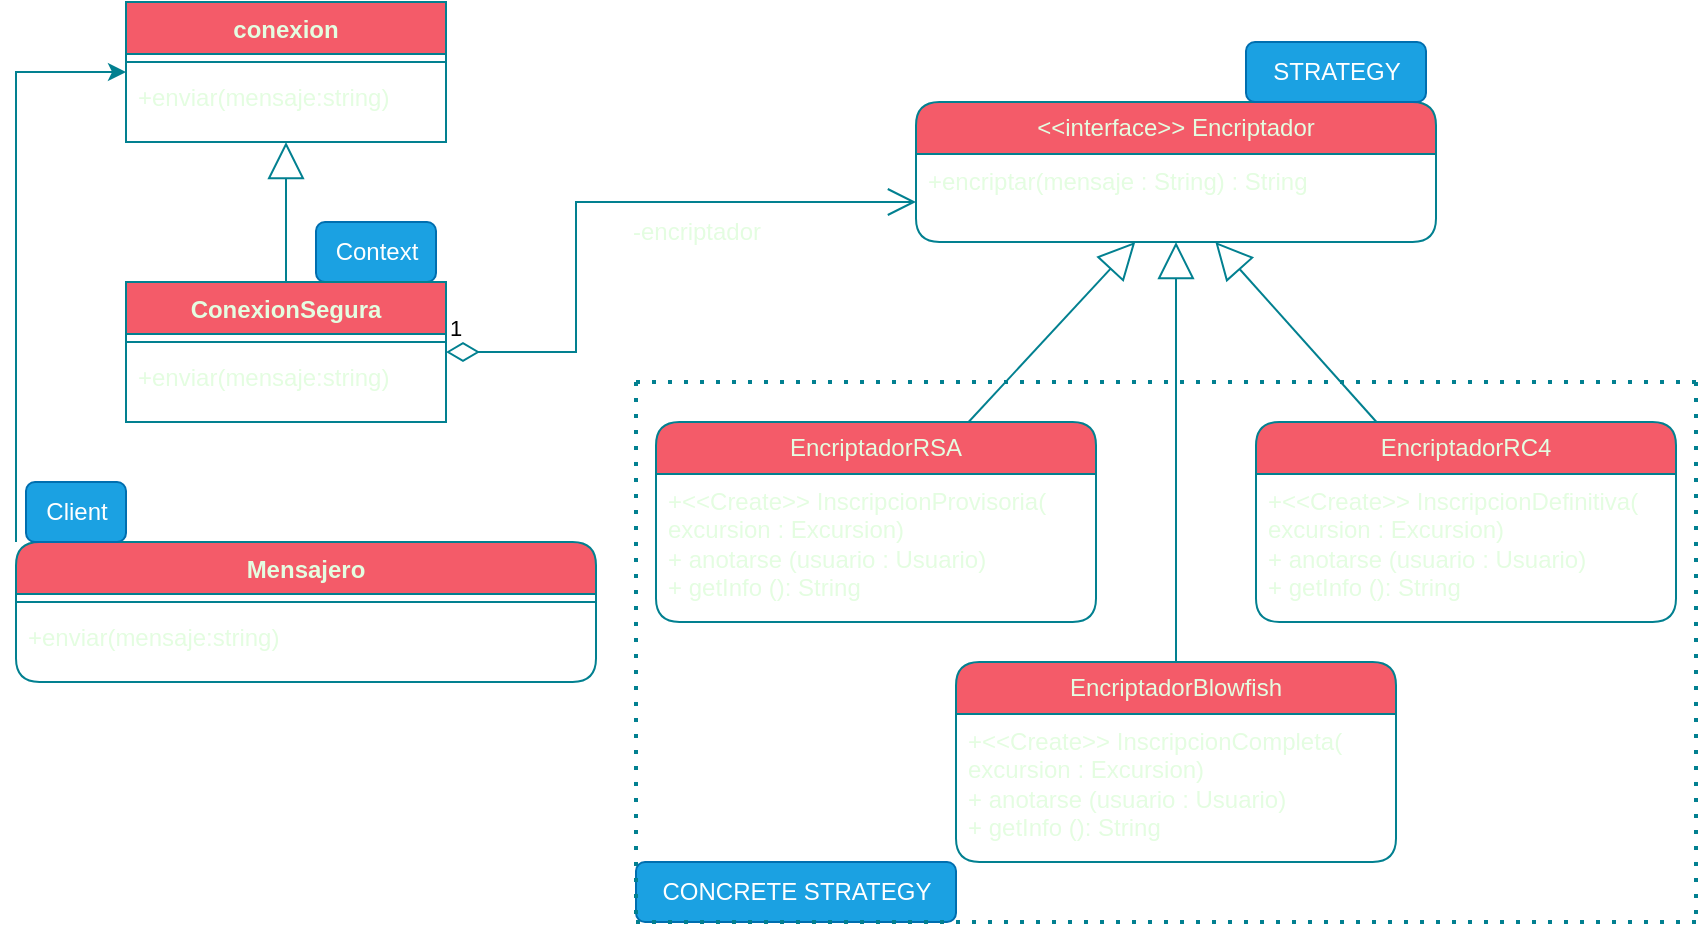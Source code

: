<mxfile version="24.0.4" type="device">
  <diagram name="Página-1" id="rnQ-FR-HW7EkudksvXDS">
    <mxGraphModel dx="858" dy="526" grid="1" gridSize="10" guides="1" tooltips="1" connect="1" arrows="1" fold="1" page="1" pageScale="1" pageWidth="827" pageHeight="1169" math="0" shadow="0">
      <root>
        <mxCell id="0" />
        <mxCell id="1" parent="0" />
        <mxCell id="Zq9EVmktJtV4o39hRyaE-16" style="edgeStyle=orthogonalEdgeStyle;rounded=0;orthogonalLoop=1;jettySize=auto;html=1;labelBackgroundColor=none;strokeColor=#028090;fontColor=default;" edge="1" parent="1" source="elaqadn__Zsb7Rm-6npa-1" target="Zq9EVmktJtV4o39hRyaE-7">
          <mxGeometry relative="1" as="geometry">
            <Array as="points">
              <mxPoint x="10" y="135" />
            </Array>
          </mxGeometry>
        </mxCell>
        <mxCell id="elaqadn__Zsb7Rm-6npa-1" value="Mensajero" style="swimlane;fontStyle=1;align=center;verticalAlign=top;childLayout=stackLayout;horizontal=1;startSize=26;horizontalStack=0;resizeParent=1;resizeParentMax=0;resizeLast=0;collapsible=1;marginBottom=0;whiteSpace=wrap;html=1;fillColor=#F45B69;fontColor=#E4FDE1;strokeColor=#028090;rounded=1;labelBackgroundColor=none;swimlaneFillColor=default;" parent="1" vertex="1">
          <mxGeometry x="10" y="370" width="290" height="70" as="geometry" />
        </mxCell>
        <mxCell id="elaqadn__Zsb7Rm-6npa-3" value="" style="line;strokeWidth=1;fillColor=none;align=left;verticalAlign=middle;spacingTop=-1;spacingLeft=3;spacingRight=3;rotatable=0;labelPosition=right;points=[];portConstraint=eastwest;strokeColor=#028090;rounded=1;labelBackgroundColor=none;fontColor=#E4FDE1;" parent="elaqadn__Zsb7Rm-6npa-1" vertex="1">
          <mxGeometry y="26" width="290" height="8" as="geometry" />
        </mxCell>
        <mxCell id="elaqadn__Zsb7Rm-6npa-4" value="+enviar(mensaje:string)&lt;br&gt;&lt;div style=&quot;background-color:#2f2f2f;padding:0px 0px 0px 2px;&quot;&gt;&lt;div style=&quot;color: rgb(170, 170, 170); font-family: Consolas; font-size: 10pt; white-space: pre;&quot;&gt;&lt;p style=&quot;background-color:#373737;margin:0;&quot;&gt;&lt;span style=&quot;color:#d9e8f7;&quot;&gt;&lt;/span&gt;&lt;/p&gt;&lt;/div&gt;&lt;/div&gt;" style="text;strokeColor=none;fillColor=none;align=left;verticalAlign=top;spacingLeft=4;spacingRight=4;overflow=hidden;rotatable=0;points=[[0,0.5],[1,0.5]];portConstraint=eastwest;whiteSpace=wrap;html=1;rounded=1;labelBackgroundColor=none;fontColor=#E4FDE1;" parent="elaqadn__Zsb7Rm-6npa-1" vertex="1">
          <mxGeometry y="34" width="290" height="36" as="geometry" />
        </mxCell>
        <mxCell id="elaqadn__Zsb7Rm-6npa-5" value="&amp;lt;&amp;lt;interface&amp;gt;&amp;gt; Encriptador" style="swimlane;fontStyle=0;childLayout=stackLayout;horizontal=1;startSize=26;fillColor=#F45B69;horizontalStack=0;resizeParent=1;resizeParentMax=0;resizeLast=0;collapsible=1;marginBottom=0;whiteSpace=wrap;html=1;fontColor=#E4FDE1;strokeColor=#028090;rounded=1;labelBackgroundColor=none;swimlaneFillColor=default;" parent="1" vertex="1">
          <mxGeometry x="460" y="150" width="260" height="70" as="geometry" />
        </mxCell>
        <mxCell id="G7_AeDBWMxpFMUD4EurX-3" value="+encriptar(mensaje : String) : String&lt;div&gt;&lt;br&gt;&lt;/div&gt;&lt;div style=&quot;background-color:#2f2f2f;padding:0px 0px 0px 2px;&quot;&gt;&lt;div style=&quot;color: rgb(170, 170, 170); font-family: Consolas; font-size: 10pt; white-space: pre;&quot;&gt;&lt;p style=&quot;background-color:#373737;margin:0;&quot;&gt;&lt;span style=&quot;color:#d9e8f7;&quot;&gt;&lt;/span&gt;&lt;/p&gt;&lt;/div&gt;&lt;/div&gt;" style="text;strokeColor=none;fillColor=none;align=left;verticalAlign=top;spacingLeft=4;spacingRight=4;overflow=hidden;rotatable=0;points=[[0,0.5],[1,0.5]];portConstraint=eastwest;whiteSpace=wrap;html=1;rounded=1;labelBackgroundColor=none;fontColor=#E4FDE1;" parent="elaqadn__Zsb7Rm-6npa-5" vertex="1">
          <mxGeometry y="26" width="260" height="44" as="geometry" />
        </mxCell>
        <mxCell id="elaqadn__Zsb7Rm-6npa-18" value="EncriptadorRSA" style="swimlane;fontStyle=0;childLayout=stackLayout;horizontal=1;startSize=26;fillColor=#F45B69;horizontalStack=0;resizeParent=1;resizeParentMax=0;resizeLast=0;collapsible=1;marginBottom=0;whiteSpace=wrap;html=1;fontColor=#E4FDE1;strokeColor=#028090;rounded=1;labelBackgroundColor=none;swimlaneFillColor=default;" parent="1" vertex="1">
          <mxGeometry x="330" y="310" width="220" height="100" as="geometry" />
        </mxCell>
        <mxCell id="elaqadn__Zsb7Rm-6npa-34" value="+&amp;lt;&amp;lt;Create&amp;gt;&amp;gt;&amp;nbsp;&lt;span style=&quot;text-align: center;&quot;&gt;InscripcionProvisoria&lt;/span&gt;( excursion : Excursion)&lt;div&gt;+ anotarse (usuario : Usuario)&lt;/div&gt;&lt;div&gt;+ getInfo (): String&lt;/div&gt;&lt;div&gt;&lt;br&gt;&lt;/div&gt;&lt;div style=&quot;background-color:#2f2f2f;padding:0px 0px 0px 2px;&quot;&gt;&lt;div style=&quot;color: rgb(170, 170, 170); font-family: Consolas; font-size: 10pt; white-space: pre;&quot;&gt;&lt;p style=&quot;background-color:#373737;margin:0;&quot;&gt;&lt;span style=&quot;color:#d9e8f7;&quot;&gt;&lt;/span&gt;&lt;/p&gt;&lt;/div&gt;&lt;/div&gt;" style="text;strokeColor=none;fillColor=none;align=left;verticalAlign=top;spacingLeft=4;spacingRight=4;overflow=hidden;rotatable=0;points=[[0,0.5],[1,0.5]];portConstraint=eastwest;whiteSpace=wrap;html=1;rounded=1;labelBackgroundColor=none;fontColor=#E4FDE1;" parent="elaqadn__Zsb7Rm-6npa-18" vertex="1">
          <mxGeometry y="26" width="220" height="74" as="geometry" />
        </mxCell>
        <mxCell id="elaqadn__Zsb7Rm-6npa-30" value="EncriptadorRC4" style="swimlane;fontStyle=0;childLayout=stackLayout;horizontal=1;startSize=26;fillColor=#F45B69;horizontalStack=0;resizeParent=1;resizeParentMax=0;resizeLast=0;collapsible=1;marginBottom=0;whiteSpace=wrap;html=1;fontColor=#E4FDE1;strokeColor=#028090;rounded=1;labelBackgroundColor=none;swimlaneFillColor=default;" parent="1" vertex="1">
          <mxGeometry x="630" y="310" width="210" height="100" as="geometry" />
        </mxCell>
        <mxCell id="G7_AeDBWMxpFMUD4EurX-1" value="+&amp;lt;&amp;lt;Create&amp;gt;&amp;gt;&amp;nbsp;&lt;span style=&quot;text-align: center;&quot;&gt;InscripcionDefinitiva&lt;/span&gt;( excursion : Excursion)&lt;div&gt;+ anotarse (usuario : Usuario)&lt;/div&gt;&lt;div&gt;+ getInfo (): String&lt;/div&gt;&lt;div&gt;&lt;br&gt;&lt;/div&gt;&lt;div style=&quot;background-color:#2f2f2f;padding:0px 0px 0px 2px;&quot;&gt;&lt;div style=&quot;color: rgb(170, 170, 170); font-family: Consolas; font-size: 10pt; white-space: pre;&quot;&gt;&lt;p style=&quot;background-color:#373737;margin:0;&quot;&gt;&lt;span style=&quot;color:#d9e8f7;&quot;&gt;&lt;/span&gt;&lt;/p&gt;&lt;/div&gt;&lt;/div&gt;" style="text;strokeColor=none;fillColor=none;align=left;verticalAlign=top;spacingLeft=4;spacingRight=4;overflow=hidden;rotatable=0;points=[[0,0.5],[1,0.5]];portConstraint=eastwest;whiteSpace=wrap;html=1;rounded=1;labelBackgroundColor=none;fontColor=#E4FDE1;" parent="elaqadn__Zsb7Rm-6npa-30" vertex="1">
          <mxGeometry y="26" width="210" height="74" as="geometry" />
        </mxCell>
        <mxCell id="elaqadn__Zsb7Rm-6npa-45" value="" style="endArrow=block;endSize=16;endFill=0;html=1;rounded=1;labelBackgroundColor=none;strokeColor=#028090;fontColor=default;" parent="1" source="elaqadn__Zsb7Rm-6npa-18" target="G7_AeDBWMxpFMUD4EurX-3" edge="1">
          <mxGeometry x="0.111" width="160" relative="1" as="geometry">
            <mxPoint x="580" y="370" as="sourcePoint" />
            <mxPoint x="720" y="380" as="targetPoint" />
            <mxPoint as="offset" />
          </mxGeometry>
        </mxCell>
        <mxCell id="elaqadn__Zsb7Rm-6npa-64" value="STRATEGY" style="text;html=1;align=center;verticalAlign=middle;resizable=0;points=[];autosize=1;strokeColor=#006EAF;fillColor=#1ba1e2;rounded=1;labelBackgroundColor=none;shadow=0;textShadow=0;glass=0;fontColor=#ffffff;" parent="1" vertex="1">
          <mxGeometry x="625" y="120" width="90" height="30" as="geometry" />
        </mxCell>
        <mxCell id="elaqadn__Zsb7Rm-6npa-68" value="Context" style="text;html=1;align=center;verticalAlign=middle;resizable=0;points=[];autosize=1;strokeColor=#006EAF;fillColor=#1ba1e2;rounded=1;labelBackgroundColor=none;shadow=0;textShadow=0;glass=0;fontColor=#ffffff;" parent="1" vertex="1">
          <mxGeometry x="160" y="210" width="60" height="30" as="geometry" />
        </mxCell>
        <mxCell id="elaqadn__Zsb7Rm-6npa-79" value="" style="endArrow=block;endSize=16;endFill=0;html=1;rounded=1;labelBackgroundColor=none;strokeColor=#028090;fontColor=default;" parent="1" source="elaqadn__Zsb7Rm-6npa-30" edge="1" target="G7_AeDBWMxpFMUD4EurX-3">
          <mxGeometry x="0.111" width="160" relative="1" as="geometry">
            <mxPoint x="456" y="330" as="sourcePoint" />
            <mxPoint x="619.014" y="250" as="targetPoint" />
            <mxPoint as="offset" />
          </mxGeometry>
        </mxCell>
        <mxCell id="elaqadn__Zsb7Rm-6npa-80" value="EncriptadorBlowfish" style="swimlane;fontStyle=0;childLayout=stackLayout;horizontal=1;startSize=26;fillColor=#F45B69;horizontalStack=0;resizeParent=1;resizeParentMax=0;resizeLast=0;collapsible=1;marginBottom=0;whiteSpace=wrap;html=1;fontColor=#E4FDE1;strokeColor=#028090;rounded=1;labelBackgroundColor=none;swimlaneFillColor=default;" parent="1" vertex="1">
          <mxGeometry x="480" y="430" width="220" height="100" as="geometry" />
        </mxCell>
        <mxCell id="G7_AeDBWMxpFMUD4EurX-2" value="+&amp;lt;&amp;lt;Create&amp;gt;&amp;gt;&amp;nbsp;&lt;span style=&quot;text-align: center;&quot;&gt;InscripcionCompleta&lt;/span&gt;( excursion : Excursion)&lt;div&gt;+ anotarse (usuario : Usuario)&lt;/div&gt;&lt;div&gt;+ getInfo (): String&lt;/div&gt;&lt;div&gt;&lt;br&gt;&lt;/div&gt;&lt;div style=&quot;background-color:#2f2f2f;padding:0px 0px 0px 2px;&quot;&gt;&lt;div style=&quot;color: rgb(170, 170, 170); font-family: Consolas; font-size: 10pt; white-space: pre;&quot;&gt;&lt;p style=&quot;background-color:#373737;margin:0;&quot;&gt;&lt;span style=&quot;color:#d9e8f7;&quot;&gt;&lt;/span&gt;&lt;/p&gt;&lt;/div&gt;&lt;/div&gt;" style="text;strokeColor=none;fillColor=none;align=left;verticalAlign=top;spacingLeft=4;spacingRight=4;overflow=hidden;rotatable=0;points=[[0,0.5],[1,0.5]];portConstraint=eastwest;whiteSpace=wrap;html=1;rounded=1;labelBackgroundColor=none;fontColor=#E4FDE1;" parent="elaqadn__Zsb7Rm-6npa-80" vertex="1">
          <mxGeometry y="26" width="220" height="74" as="geometry" />
        </mxCell>
        <mxCell id="elaqadn__Zsb7Rm-6npa-82" value="" style="endArrow=block;endSize=16;endFill=0;html=1;rounded=1;labelBackgroundColor=none;strokeColor=#028090;fontColor=default;" parent="1" source="elaqadn__Zsb7Rm-6npa-80" edge="1" target="elaqadn__Zsb7Rm-6npa-5">
          <mxGeometry x="0.111" width="160" relative="1" as="geometry">
            <mxPoint x="580" y="460" as="sourcePoint" />
            <mxPoint x="585.569" y="250" as="targetPoint" />
            <mxPoint as="offset" />
          </mxGeometry>
        </mxCell>
        <mxCell id="Zq9EVmktJtV4o39hRyaE-2" value="CONCRETE STRATEGY" style="text;html=1;align=center;verticalAlign=middle;resizable=0;points=[];autosize=1;strokeColor=#006EAF;fillColor=#1ba1e2;rounded=1;labelBackgroundColor=none;shadow=0;textShadow=0;glass=0;fontColor=#ffffff;" vertex="1" parent="1">
          <mxGeometry x="320" y="530" width="160" height="30" as="geometry" />
        </mxCell>
        <mxCell id="Zq9EVmktJtV4o39hRyaE-3" value="1" style="endArrow=open;html=1;endSize=12;startArrow=diamondThin;startSize=14;startFill=0;edgeStyle=orthogonalEdgeStyle;align=left;verticalAlign=bottom;rounded=0;labelBackgroundColor=none;strokeColor=#028090;fontColor=default;" edge="1" parent="1" source="Zq9EVmktJtV4o39hRyaE-12" target="elaqadn__Zsb7Rm-6npa-5">
          <mxGeometry x="-1" y="3" relative="1" as="geometry">
            <mxPoint x="350" y="140" as="sourcePoint" />
            <mxPoint x="500" y="170" as="targetPoint" />
            <Array as="points">
              <mxPoint x="290" y="275" />
              <mxPoint x="290" y="200" />
            </Array>
          </mxGeometry>
        </mxCell>
        <mxCell id="Zq9EVmktJtV4o39hRyaE-6" value="Client" style="text;html=1;align=center;verticalAlign=middle;resizable=0;points=[];autosize=1;strokeColor=#006EAF;fillColor=#1ba1e2;rounded=1;labelBackgroundColor=none;shadow=0;textShadow=0;glass=0;fontColor=#ffffff;" vertex="1" parent="1">
          <mxGeometry x="15" y="340" width="50" height="30" as="geometry" />
        </mxCell>
        <mxCell id="Zq9EVmktJtV4o39hRyaE-7" value="conexion" style="swimlane;fontStyle=1;align=center;verticalAlign=top;childLayout=stackLayout;horizontal=1;startSize=26;horizontalStack=0;resizeParent=1;resizeParentMax=0;resizeLast=0;collapsible=1;marginBottom=0;whiteSpace=wrap;html=1;labelBackgroundColor=none;fillColor=#F45B69;strokeColor=#028090;fontColor=#E4FDE1;" vertex="1" parent="1">
          <mxGeometry x="65" y="100" width="160" height="70" as="geometry" />
        </mxCell>
        <mxCell id="Zq9EVmktJtV4o39hRyaE-9" value="" style="line;strokeWidth=1;fillColor=none;align=left;verticalAlign=middle;spacingTop=-1;spacingLeft=3;spacingRight=3;rotatable=0;labelPosition=right;points=[];portConstraint=eastwest;strokeColor=#028090;labelBackgroundColor=none;fontColor=#E4FDE1;" vertex="1" parent="Zq9EVmktJtV4o39hRyaE-7">
          <mxGeometry y="26" width="160" height="8" as="geometry" />
        </mxCell>
        <mxCell id="Zq9EVmktJtV4o39hRyaE-11" value="+enviar(mensaje:string)&lt;br&gt;&lt;div style=&quot;background-color:#2f2f2f;padding:0px 0px 0px 2px;&quot;&gt;&lt;div style=&quot;color: rgb(170, 170, 170); font-family: Consolas; font-size: 10pt; white-space: pre;&quot;&gt;&lt;p style=&quot;background-color:#373737;margin:0;&quot;&gt;&lt;span style=&quot;color:#d9e8f7;&quot;&gt;&lt;/span&gt;&lt;/p&gt;&lt;/div&gt;&lt;/div&gt;" style="text;strokeColor=none;fillColor=none;align=left;verticalAlign=top;spacingLeft=4;spacingRight=4;overflow=hidden;rotatable=0;points=[[0,0.5],[1,0.5]];portConstraint=eastwest;whiteSpace=wrap;html=1;rounded=1;labelBackgroundColor=none;fontColor=#E4FDE1;" vertex="1" parent="Zq9EVmktJtV4o39hRyaE-7">
          <mxGeometry y="34" width="160" height="36" as="geometry" />
        </mxCell>
        <mxCell id="Zq9EVmktJtV4o39hRyaE-12" value="ConexionSegura" style="swimlane;fontStyle=1;align=center;verticalAlign=top;childLayout=stackLayout;horizontal=1;startSize=26;horizontalStack=0;resizeParent=1;resizeParentMax=0;resizeLast=0;collapsible=1;marginBottom=0;whiteSpace=wrap;html=1;labelBackgroundColor=none;fillColor=#F45B69;strokeColor=#028090;fontColor=#E4FDE1;" vertex="1" parent="1">
          <mxGeometry x="65" y="240" width="160" height="70" as="geometry" />
        </mxCell>
        <mxCell id="Zq9EVmktJtV4o39hRyaE-13" value="" style="line;strokeWidth=1;fillColor=none;align=left;verticalAlign=middle;spacingTop=-1;spacingLeft=3;spacingRight=3;rotatable=0;labelPosition=right;points=[];portConstraint=eastwest;strokeColor=#028090;labelBackgroundColor=none;fontColor=#E4FDE1;" vertex="1" parent="Zq9EVmktJtV4o39hRyaE-12">
          <mxGeometry y="26" width="160" height="8" as="geometry" />
        </mxCell>
        <mxCell id="Zq9EVmktJtV4o39hRyaE-14" value="+enviar(mensaje:string)&lt;br&gt;&lt;div style=&quot;background-color:#2f2f2f;padding:0px 0px 0px 2px;&quot;&gt;&lt;div style=&quot;color: rgb(170, 170, 170); font-family: Consolas; font-size: 10pt; white-space: pre;&quot;&gt;&lt;p style=&quot;background-color:#373737;margin:0;&quot;&gt;&lt;span style=&quot;color:#d9e8f7;&quot;&gt;&lt;/span&gt;&lt;/p&gt;&lt;/div&gt;&lt;/div&gt;" style="text;strokeColor=none;fillColor=none;align=left;verticalAlign=top;spacingLeft=4;spacingRight=4;overflow=hidden;rotatable=0;points=[[0,0.5],[1,0.5]];portConstraint=eastwest;whiteSpace=wrap;html=1;rounded=1;labelBackgroundColor=none;fontColor=#E4FDE1;" vertex="1" parent="Zq9EVmktJtV4o39hRyaE-12">
          <mxGeometry y="34" width="160" height="36" as="geometry" />
        </mxCell>
        <mxCell id="Zq9EVmktJtV4o39hRyaE-15" value="" style="endArrow=block;endSize=16;endFill=0;html=1;rounded=1;labelBackgroundColor=none;strokeColor=#028090;fontColor=default;" edge="1" parent="1" source="Zq9EVmktJtV4o39hRyaE-12" target="Zq9EVmktJtV4o39hRyaE-7">
          <mxGeometry x="0.111" width="160" relative="1" as="geometry">
            <mxPoint x="146.72" y="310" as="sourcePoint" />
            <mxPoint x="143.289" y="120" as="targetPoint" />
            <mxPoint as="offset" />
          </mxGeometry>
        </mxCell>
        <mxCell id="Zq9EVmktJtV4o39hRyaE-17" value="-encriptador" style="text;html=1;align=center;verticalAlign=middle;resizable=0;points=[];autosize=1;strokeColor=none;fillColor=none;labelBackgroundColor=none;fontColor=#E4FDE1;" vertex="1" parent="1">
          <mxGeometry x="305" y="200" width="90" height="30" as="geometry" />
        </mxCell>
        <mxCell id="Zq9EVmktJtV4o39hRyaE-18" value="" style="endArrow=none;dashed=1;html=1;dashPattern=1 3;strokeWidth=2;rounded=0;strokeColor=#028090;fontColor=#E4FDE1;fillColor=#F45B69;" edge="1" parent="1">
          <mxGeometry width="50" height="50" relative="1" as="geometry">
            <mxPoint x="320" y="290" as="sourcePoint" />
            <mxPoint x="852" y="290" as="targetPoint" />
          </mxGeometry>
        </mxCell>
        <mxCell id="Zq9EVmktJtV4o39hRyaE-19" value="" style="endArrow=none;dashed=1;html=1;dashPattern=1 3;strokeWidth=2;rounded=0;strokeColor=#028090;fontColor=#E4FDE1;fillColor=#F45B69;" edge="1" parent="1">
          <mxGeometry width="50" height="50" relative="1" as="geometry">
            <mxPoint x="320" y="560" as="sourcePoint" />
            <mxPoint x="852" y="560" as="targetPoint" />
          </mxGeometry>
        </mxCell>
        <mxCell id="Zq9EVmktJtV4o39hRyaE-20" value="" style="endArrow=none;dashed=1;html=1;dashPattern=1 3;strokeWidth=2;rounded=0;strokeColor=#028090;fontColor=#E4FDE1;fillColor=#F45B69;" edge="1" parent="1">
          <mxGeometry width="50" height="50" relative="1" as="geometry">
            <mxPoint x="320" y="290" as="sourcePoint" />
            <mxPoint x="320" y="560" as="targetPoint" />
          </mxGeometry>
        </mxCell>
        <mxCell id="Zq9EVmktJtV4o39hRyaE-21" value="" style="endArrow=none;dashed=1;html=1;dashPattern=1 3;strokeWidth=2;rounded=0;strokeColor=#028090;fontColor=#E4FDE1;fillColor=#F45B69;" edge="1" parent="1">
          <mxGeometry width="50" height="50" relative="1" as="geometry">
            <mxPoint x="850" y="290" as="sourcePoint" />
            <mxPoint x="850" y="560" as="targetPoint" />
          </mxGeometry>
        </mxCell>
      </root>
    </mxGraphModel>
  </diagram>
</mxfile>
